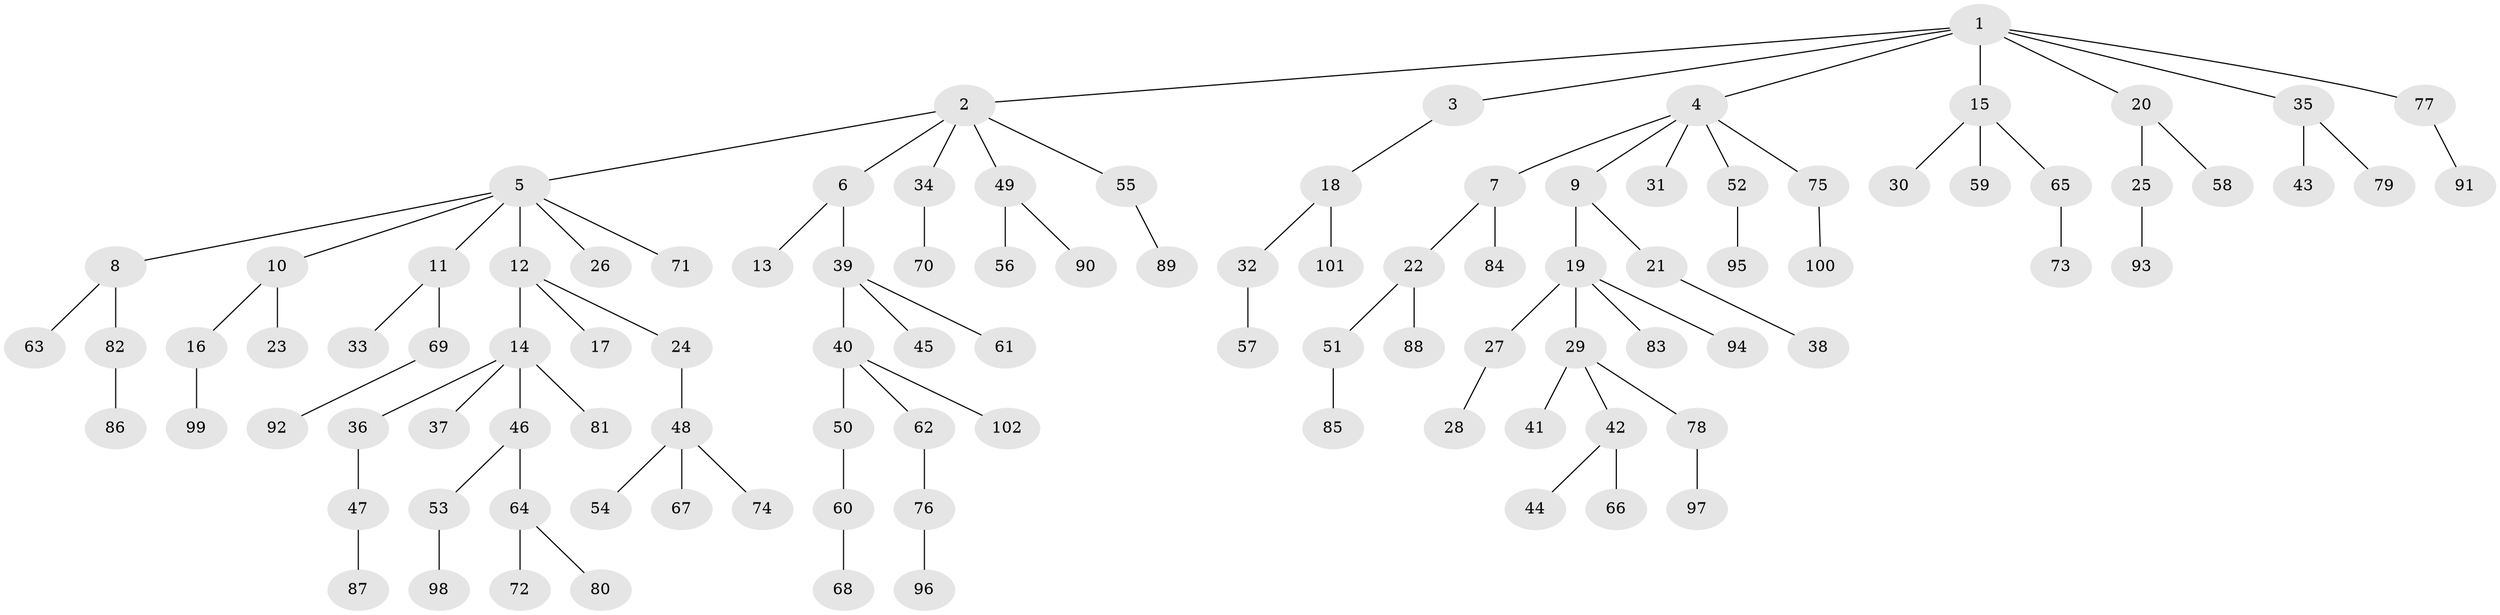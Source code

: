 // coarse degree distribution, {11: 0.014925373134328358, 6: 0.029850746268656716, 2: 0.1791044776119403, 5: 0.014925373134328358, 3: 0.1044776119402985, 4: 0.07462686567164178, 1: 0.582089552238806}
// Generated by graph-tools (version 1.1) at 2025/42/03/06/25 10:42:06]
// undirected, 102 vertices, 101 edges
graph export_dot {
graph [start="1"]
  node [color=gray90,style=filled];
  1;
  2;
  3;
  4;
  5;
  6;
  7;
  8;
  9;
  10;
  11;
  12;
  13;
  14;
  15;
  16;
  17;
  18;
  19;
  20;
  21;
  22;
  23;
  24;
  25;
  26;
  27;
  28;
  29;
  30;
  31;
  32;
  33;
  34;
  35;
  36;
  37;
  38;
  39;
  40;
  41;
  42;
  43;
  44;
  45;
  46;
  47;
  48;
  49;
  50;
  51;
  52;
  53;
  54;
  55;
  56;
  57;
  58;
  59;
  60;
  61;
  62;
  63;
  64;
  65;
  66;
  67;
  68;
  69;
  70;
  71;
  72;
  73;
  74;
  75;
  76;
  77;
  78;
  79;
  80;
  81;
  82;
  83;
  84;
  85;
  86;
  87;
  88;
  89;
  90;
  91;
  92;
  93;
  94;
  95;
  96;
  97;
  98;
  99;
  100;
  101;
  102;
  1 -- 2;
  1 -- 3;
  1 -- 4;
  1 -- 15;
  1 -- 20;
  1 -- 35;
  1 -- 77;
  2 -- 5;
  2 -- 6;
  2 -- 34;
  2 -- 49;
  2 -- 55;
  3 -- 18;
  4 -- 7;
  4 -- 9;
  4 -- 31;
  4 -- 52;
  4 -- 75;
  5 -- 8;
  5 -- 10;
  5 -- 11;
  5 -- 12;
  5 -- 26;
  5 -- 71;
  6 -- 13;
  6 -- 39;
  7 -- 22;
  7 -- 84;
  8 -- 63;
  8 -- 82;
  9 -- 19;
  9 -- 21;
  10 -- 16;
  10 -- 23;
  11 -- 33;
  11 -- 69;
  12 -- 14;
  12 -- 17;
  12 -- 24;
  14 -- 36;
  14 -- 37;
  14 -- 46;
  14 -- 81;
  15 -- 30;
  15 -- 59;
  15 -- 65;
  16 -- 99;
  18 -- 32;
  18 -- 101;
  19 -- 27;
  19 -- 29;
  19 -- 83;
  19 -- 94;
  20 -- 25;
  20 -- 58;
  21 -- 38;
  22 -- 51;
  22 -- 88;
  24 -- 48;
  25 -- 93;
  27 -- 28;
  29 -- 41;
  29 -- 42;
  29 -- 78;
  32 -- 57;
  34 -- 70;
  35 -- 43;
  35 -- 79;
  36 -- 47;
  39 -- 40;
  39 -- 45;
  39 -- 61;
  40 -- 50;
  40 -- 62;
  40 -- 102;
  42 -- 44;
  42 -- 66;
  46 -- 53;
  46 -- 64;
  47 -- 87;
  48 -- 54;
  48 -- 67;
  48 -- 74;
  49 -- 56;
  49 -- 90;
  50 -- 60;
  51 -- 85;
  52 -- 95;
  53 -- 98;
  55 -- 89;
  60 -- 68;
  62 -- 76;
  64 -- 72;
  64 -- 80;
  65 -- 73;
  69 -- 92;
  75 -- 100;
  76 -- 96;
  77 -- 91;
  78 -- 97;
  82 -- 86;
}
